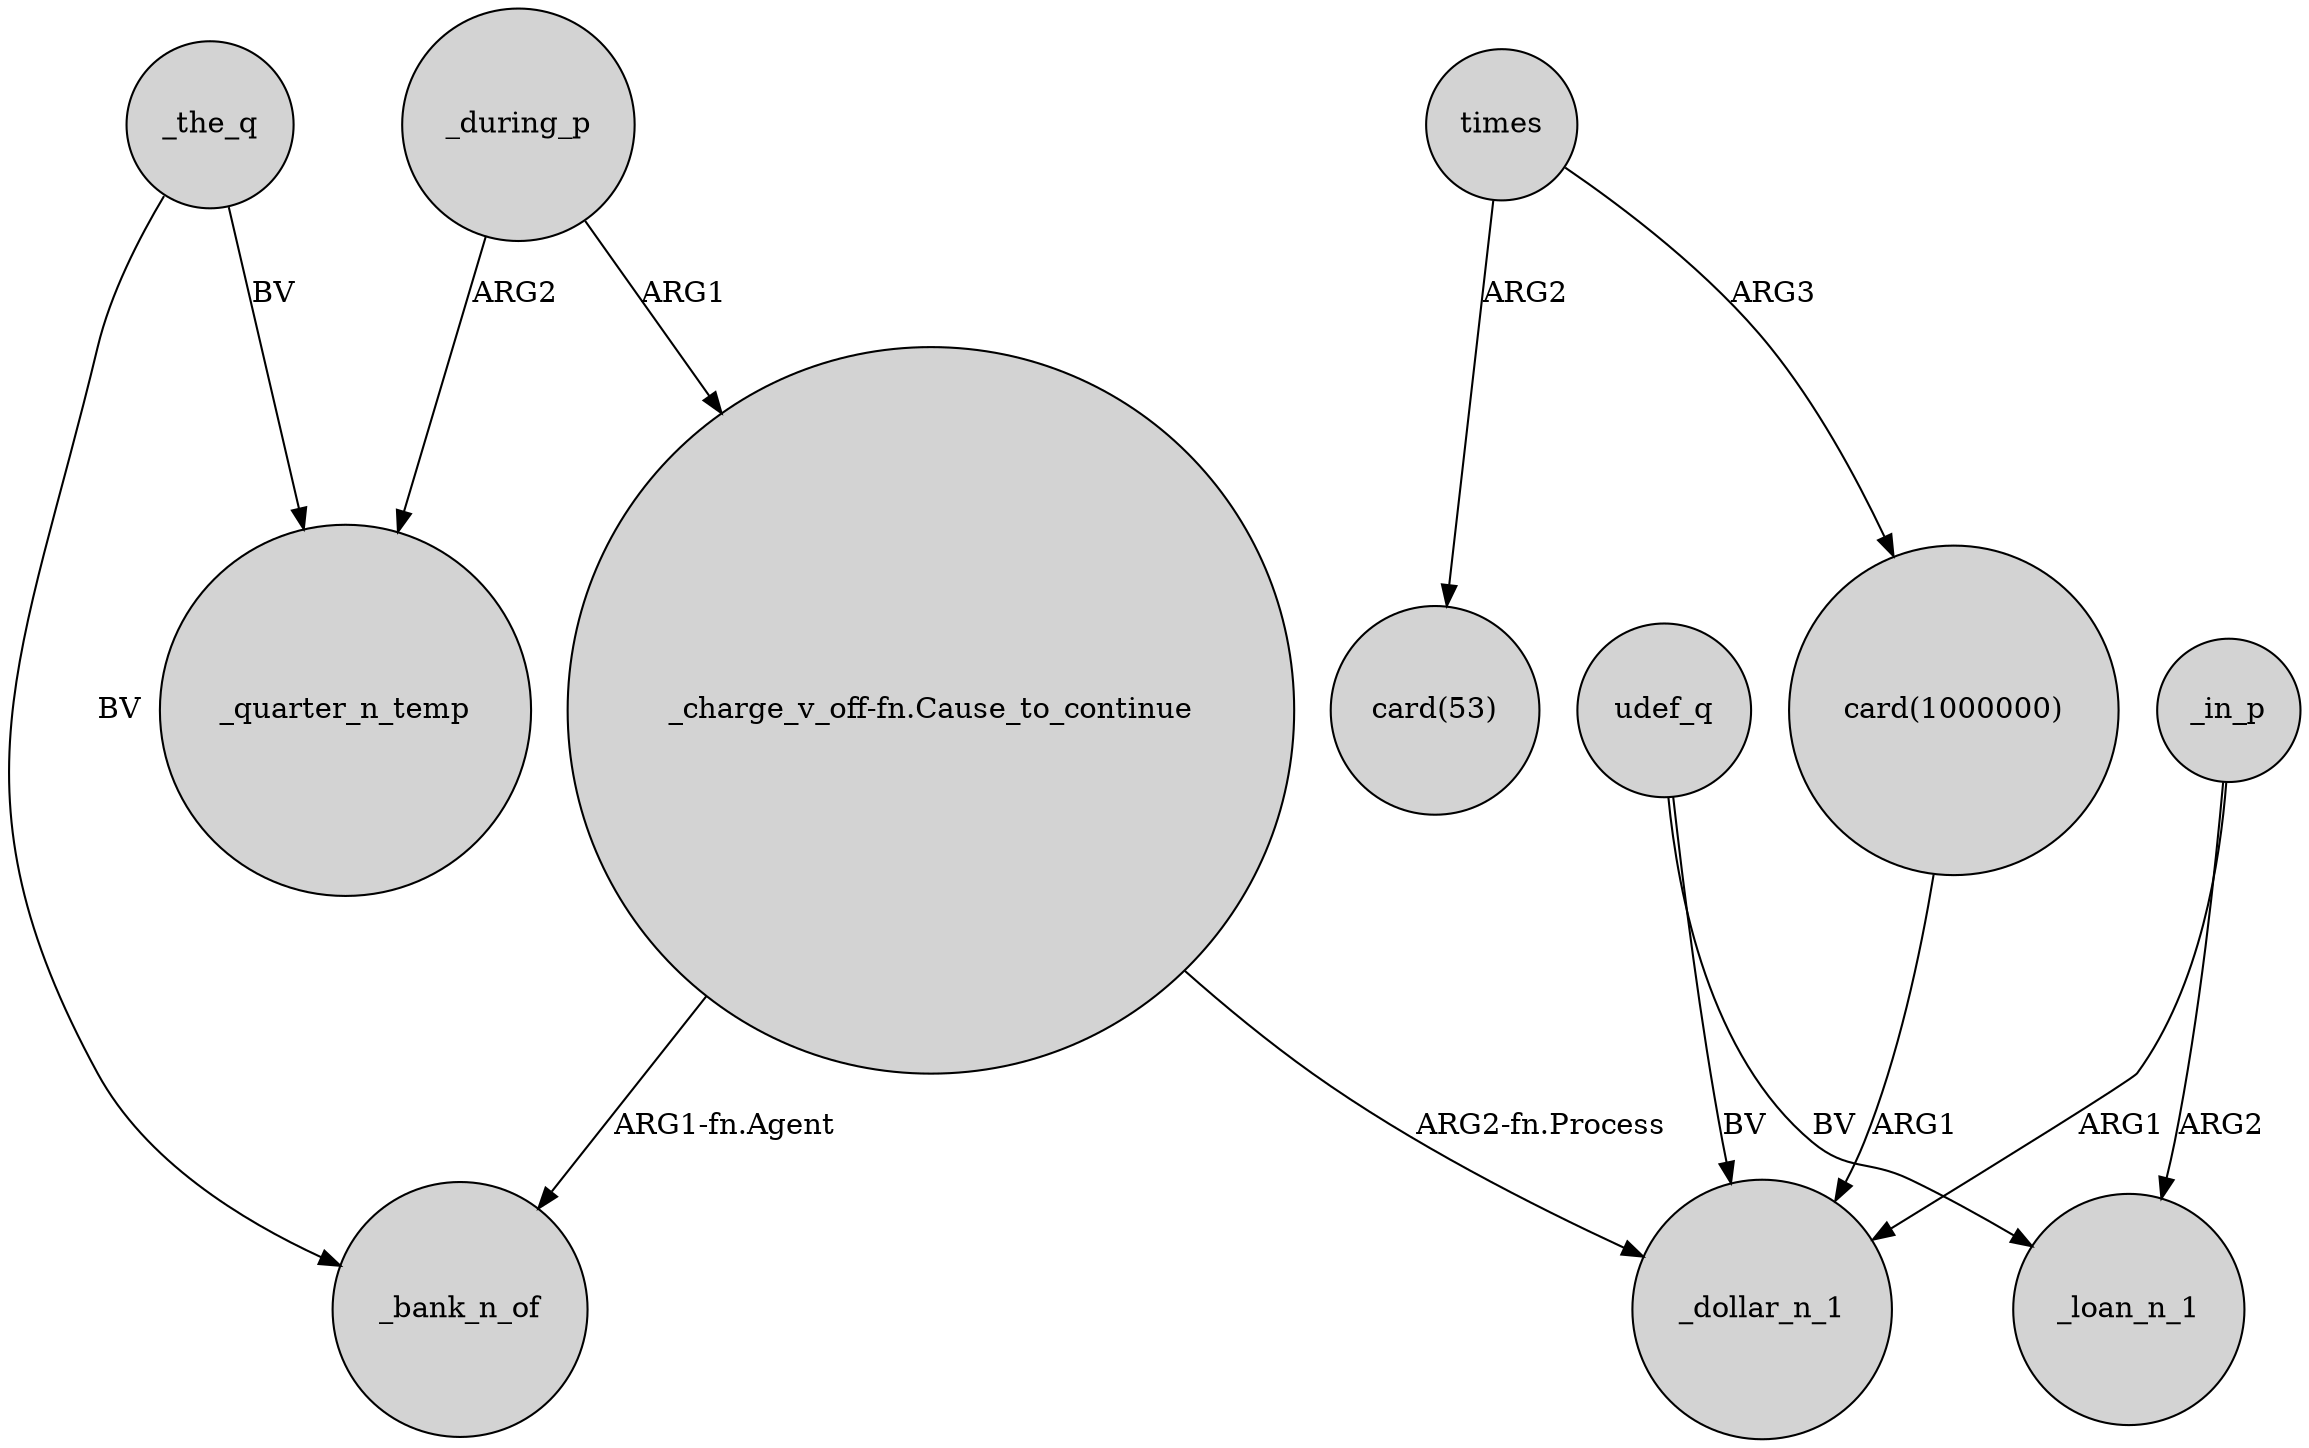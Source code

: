 digraph {
	node [shape=circle style=filled]
	times -> "card(1000000)" [label=ARG3]
	"_charge_v_off-fn.Cause_to_continue" -> _bank_n_of [label="ARG1-fn.Agent"]
	_in_p -> _loan_n_1 [label=ARG2]
	times -> "card(53)" [label=ARG2]
	_the_q -> _bank_n_of [label=BV]
	udef_q -> _dollar_n_1 [label=BV]
	"card(1000000)" -> _dollar_n_1 [label=ARG1]
	_during_p -> "_charge_v_off-fn.Cause_to_continue" [label=ARG1]
	"_charge_v_off-fn.Cause_to_continue" -> _dollar_n_1 [label="ARG2-fn.Process"]
	udef_q -> _loan_n_1 [label=BV]
	_in_p -> _dollar_n_1 [label=ARG1]
	_the_q -> _quarter_n_temp [label=BV]
	_during_p -> _quarter_n_temp [label=ARG2]
}

